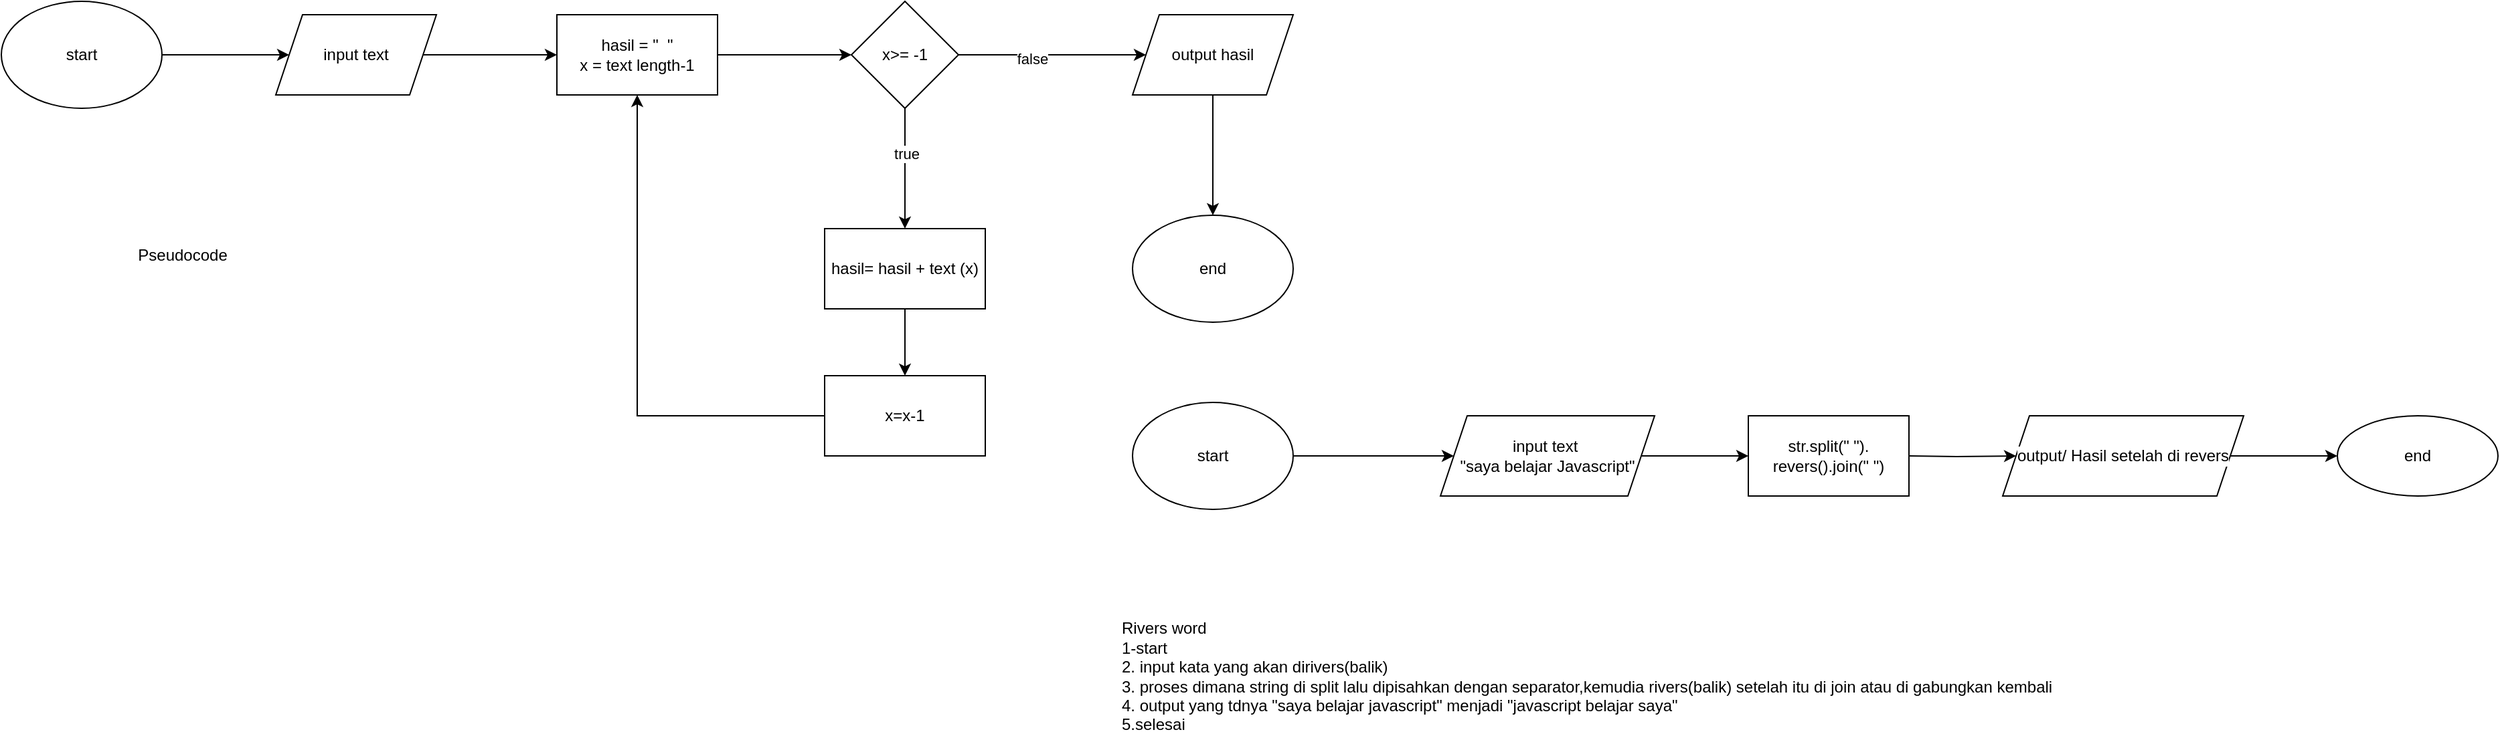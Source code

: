 <mxfile version="20.0.1" type="device"><diagram id="0IwqIg8ZhF1NA6LLfo02" name="Page-1"><mxGraphModel dx="1718" dy="1588" grid="1" gridSize="10" guides="1" tooltips="1" connect="1" arrows="1" fold="1" page="1" pageScale="1" pageWidth="850" pageHeight="1100" math="0" shadow="0"><root><mxCell id="0"/><mxCell id="1" parent="0"/><mxCell id="YAi29AVQO-twNelArLaw-1" value="start" style="ellipse;whiteSpace=wrap;html=1;" parent="1" vertex="1"><mxGeometry x="360" y="210" width="120" height="80" as="geometry"/></mxCell><mxCell id="YAi29AVQO-twNelArLaw-2" value="" style="endArrow=classic;html=1;rounded=0;exitX=1;exitY=0.5;exitDx=0;exitDy=0;" parent="1" source="YAi29AVQO-twNelArLaw-1" edge="1"><mxGeometry width="50" height="50" relative="1" as="geometry"><mxPoint x="400" y="280" as="sourcePoint"/><mxPoint x="600" y="250" as="targetPoint"/></mxGeometry></mxCell><mxCell id="YAi29AVQO-twNelArLaw-5" style="edgeStyle=orthogonalEdgeStyle;rounded=0;orthogonalLoop=1;jettySize=auto;html=1;" parent="1" source="YAi29AVQO-twNelArLaw-3" edge="1"><mxGeometry relative="1" as="geometry"><mxPoint x="820" y="250" as="targetPoint"/></mxGeometry></mxCell><mxCell id="YAi29AVQO-twNelArLaw-3" value="input text&amp;nbsp;&lt;br&gt;&quot;saya belajar Javascript&quot;" style="shape=parallelogram;perimeter=parallelogramPerimeter;whiteSpace=wrap;html=1;fixedSize=1;" parent="1" vertex="1"><mxGeometry x="590" y="220" width="160" height="60" as="geometry"/></mxCell><mxCell id="YAi29AVQO-twNelArLaw-8" style="edgeStyle=orthogonalEdgeStyle;rounded=0;orthogonalLoop=1;jettySize=auto;html=1;entryX=0;entryY=0.5;entryDx=0;entryDy=0;" parent="1" target="YAi29AVQO-twNelArLaw-7" edge="1"><mxGeometry relative="1" as="geometry"><mxPoint x="940" y="250" as="sourcePoint"/></mxGeometry></mxCell><mxCell id="YAi29AVQO-twNelArLaw-10" value="" style="edgeStyle=orthogonalEdgeStyle;rounded=0;orthogonalLoop=1;jettySize=auto;html=1;" parent="1" source="YAi29AVQO-twNelArLaw-7" target="YAi29AVQO-twNelArLaw-9" edge="1"><mxGeometry relative="1" as="geometry"/></mxCell><mxCell id="YAi29AVQO-twNelArLaw-7" value="output/ Hasil setelah di revers" style="shape=parallelogram;perimeter=parallelogramPerimeter;whiteSpace=wrap;html=1;fixedSize=1;labelBackgroundColor=#FFFFFF;" parent="1" vertex="1"><mxGeometry x="1010" y="220" width="180" height="60" as="geometry"/></mxCell><mxCell id="YAi29AVQO-twNelArLaw-9" value="end" style="ellipse;whiteSpace=wrap;html=1;labelBackgroundColor=#FFFFFF;" parent="1" vertex="1"><mxGeometry x="1260" y="220" width="120" height="60" as="geometry"/></mxCell><mxCell id="YAi29AVQO-twNelArLaw-11" value="&lt;span&gt;str.split(&quot; &quot;). revers().join(&quot; &quot;)&lt;/span&gt;" style="rounded=0;whiteSpace=wrap;html=1;labelBackgroundColor=#FFFFFF;" parent="1" vertex="1"><mxGeometry x="820" y="220" width="120" height="60" as="geometry"/></mxCell><mxCell id="t0oQiFntr1MFwzNfgJ-1-1" value="Rivers word&lt;br&gt;1-start&lt;br&gt;2. input kata yang akan dirivers(balik)&lt;br&gt;3. proses dimana string di split lalu dipisahkan dengan separator,kemudia rivers(balik) setelah itu di join atau di gabungkan kembali&lt;br&gt;4. output yang tdnya &quot;saya belajar javascript&quot; menjadi &quot;javascript belajar saya&quot;&lt;br&gt;5.selesai" style="text;html=1;align=left;verticalAlign=middle;resizable=0;points=[];autosize=1;strokeColor=none;fillColor=none;" parent="1" vertex="1"><mxGeometry x="350" y="370" width="710" height="90" as="geometry"/></mxCell><mxCell id="fivg-bMfoI74AkYWnx1r-12" style="edgeStyle=orthogonalEdgeStyle;rounded=0;orthogonalLoop=1;jettySize=auto;html=1;entryX=0;entryY=0.5;entryDx=0;entryDy=0;" edge="1" parent="1" source="fivg-bMfoI74AkYWnx1r-1" target="fivg-bMfoI74AkYWnx1r-2"><mxGeometry relative="1" as="geometry"/></mxCell><mxCell id="fivg-bMfoI74AkYWnx1r-1" value="start" style="ellipse;whiteSpace=wrap;html=1;" vertex="1" parent="1"><mxGeometry x="-485" y="-90" width="120" height="80" as="geometry"/></mxCell><mxCell id="fivg-bMfoI74AkYWnx1r-13" style="edgeStyle=orthogonalEdgeStyle;rounded=0;orthogonalLoop=1;jettySize=auto;html=1;entryX=0;entryY=0.5;entryDx=0;entryDy=0;" edge="1" parent="1" source="fivg-bMfoI74AkYWnx1r-2" target="fivg-bMfoI74AkYWnx1r-3"><mxGeometry relative="1" as="geometry"/></mxCell><mxCell id="fivg-bMfoI74AkYWnx1r-2" value="input text" style="shape=parallelogram;perimeter=parallelogramPerimeter;whiteSpace=wrap;html=1;fixedSize=1;" vertex="1" parent="1"><mxGeometry x="-280" y="-80" width="120" height="60" as="geometry"/></mxCell><mxCell id="fivg-bMfoI74AkYWnx1r-14" style="edgeStyle=orthogonalEdgeStyle;rounded=0;orthogonalLoop=1;jettySize=auto;html=1;exitX=1;exitY=0.5;exitDx=0;exitDy=0;entryX=0;entryY=0.5;entryDx=0;entryDy=0;" edge="1" parent="1" source="fivg-bMfoI74AkYWnx1r-3" target="fivg-bMfoI74AkYWnx1r-4"><mxGeometry relative="1" as="geometry"/></mxCell><mxCell id="fivg-bMfoI74AkYWnx1r-3" value="hasil = &quot;&amp;nbsp; &quot;&lt;br&gt;x = text length-1" style="rounded=0;whiteSpace=wrap;html=1;" vertex="1" parent="1"><mxGeometry x="-70" y="-80" width="120" height="60" as="geometry"/></mxCell><mxCell id="fivg-bMfoI74AkYWnx1r-15" style="edgeStyle=orthogonalEdgeStyle;rounded=0;orthogonalLoop=1;jettySize=auto;html=1;entryX=0;entryY=0.5;entryDx=0;entryDy=0;" edge="1" parent="1" source="fivg-bMfoI74AkYWnx1r-4" target="fivg-bMfoI74AkYWnx1r-10"><mxGeometry relative="1" as="geometry"/></mxCell><mxCell id="fivg-bMfoI74AkYWnx1r-21" value="false" style="edgeLabel;html=1;align=center;verticalAlign=middle;resizable=0;points=[];" vertex="1" connectable="0" parent="fivg-bMfoI74AkYWnx1r-15"><mxGeometry x="-0.214" y="-3" relative="1" as="geometry"><mxPoint as="offset"/></mxGeometry></mxCell><mxCell id="fivg-bMfoI74AkYWnx1r-17" style="edgeStyle=orthogonalEdgeStyle;rounded=0;orthogonalLoop=1;jettySize=auto;html=1;entryX=0.5;entryY=0;entryDx=0;entryDy=0;" edge="1" parent="1" source="fivg-bMfoI74AkYWnx1r-4" target="fivg-bMfoI74AkYWnx1r-5"><mxGeometry relative="1" as="geometry"/></mxCell><mxCell id="fivg-bMfoI74AkYWnx1r-20" value="true" style="edgeLabel;html=1;align=center;verticalAlign=middle;resizable=0;points=[];" vertex="1" connectable="0" parent="fivg-bMfoI74AkYWnx1r-17"><mxGeometry x="-0.244" y="1" relative="1" as="geometry"><mxPoint as="offset"/></mxGeometry></mxCell><mxCell id="fivg-bMfoI74AkYWnx1r-4" value="x&amp;gt;= -1" style="rhombus;whiteSpace=wrap;html=1;" vertex="1" parent="1"><mxGeometry x="150" y="-90" width="80" height="80" as="geometry"/></mxCell><mxCell id="fivg-bMfoI74AkYWnx1r-18" style="edgeStyle=orthogonalEdgeStyle;rounded=0;orthogonalLoop=1;jettySize=auto;html=1;entryX=0.5;entryY=0;entryDx=0;entryDy=0;" edge="1" parent="1" source="fivg-bMfoI74AkYWnx1r-5" target="fivg-bMfoI74AkYWnx1r-6"><mxGeometry relative="1" as="geometry"/></mxCell><mxCell id="fivg-bMfoI74AkYWnx1r-5" value="hasil= hasil + text (x)" style="rounded=0;whiteSpace=wrap;html=1;" vertex="1" parent="1"><mxGeometry x="130" y="80" width="120" height="60" as="geometry"/></mxCell><mxCell id="fivg-bMfoI74AkYWnx1r-19" style="edgeStyle=orthogonalEdgeStyle;rounded=0;orthogonalLoop=1;jettySize=auto;html=1;exitX=0;exitY=0.5;exitDx=0;exitDy=0;entryX=0.5;entryY=1;entryDx=0;entryDy=0;" edge="1" parent="1" source="fivg-bMfoI74AkYWnx1r-6" target="fivg-bMfoI74AkYWnx1r-3"><mxGeometry relative="1" as="geometry"/></mxCell><mxCell id="fivg-bMfoI74AkYWnx1r-6" value="x=x-1" style="rounded=0;whiteSpace=wrap;html=1;" vertex="1" parent="1"><mxGeometry x="130" y="190" width="120" height="60" as="geometry"/></mxCell><mxCell id="fivg-bMfoI74AkYWnx1r-16" style="edgeStyle=orthogonalEdgeStyle;rounded=0;orthogonalLoop=1;jettySize=auto;html=1;entryX=0.5;entryY=0;entryDx=0;entryDy=0;" edge="1" parent="1" source="fivg-bMfoI74AkYWnx1r-10" target="fivg-bMfoI74AkYWnx1r-11"><mxGeometry relative="1" as="geometry"/></mxCell><mxCell id="fivg-bMfoI74AkYWnx1r-10" value="output hasil" style="shape=parallelogram;perimeter=parallelogramPerimeter;whiteSpace=wrap;html=1;fixedSize=1;" vertex="1" parent="1"><mxGeometry x="360" y="-80" width="120" height="60" as="geometry"/></mxCell><mxCell id="fivg-bMfoI74AkYWnx1r-11" value="end" style="ellipse;whiteSpace=wrap;html=1;" vertex="1" parent="1"><mxGeometry x="360" y="70" width="120" height="80" as="geometry"/></mxCell><mxCell id="fivg-bMfoI74AkYWnx1r-22" value="Pseudocode" style="text;html=1;align=center;verticalAlign=middle;resizable=0;points=[];autosize=1;strokeColor=none;fillColor=none;" vertex="1" parent="1"><mxGeometry x="-390" y="90" width="80" height="20" as="geometry"/></mxCell></root></mxGraphModel></diagram></mxfile>